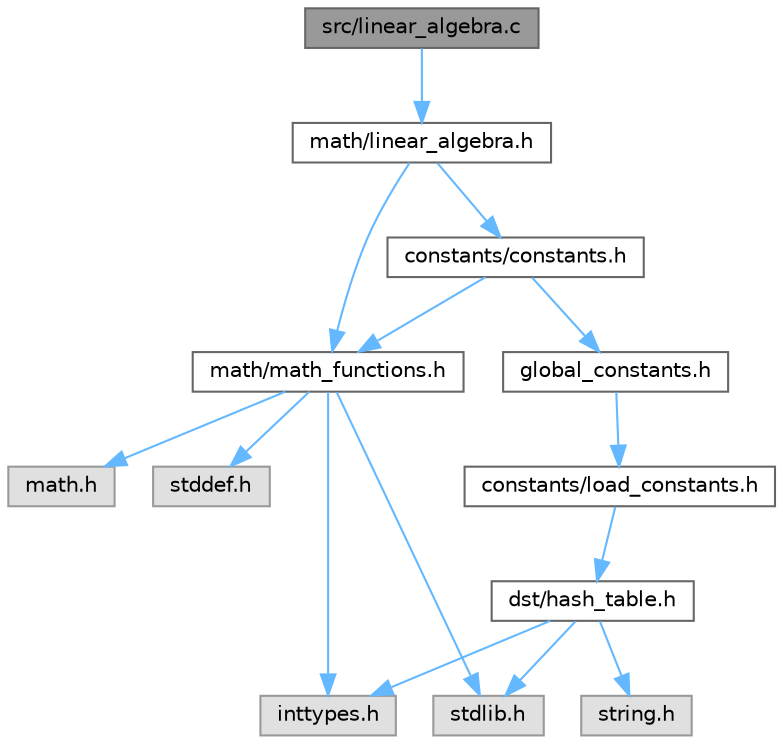 digraph "src/linear_algebra.c"
{
 // LATEX_PDF_SIZE
  bgcolor="transparent";
  edge [fontname=Helvetica,fontsize=10,labelfontname=Helvetica,labelfontsize=10];
  node [fontname=Helvetica,fontsize=10,shape=box,height=0.2,width=0.4];
  Node1 [id="Node000001",label="src/linear_algebra.c",height=0.2,width=0.4,color="gray40", fillcolor="grey60", style="filled", fontcolor="black",tooltip=" "];
  Node1 -> Node2 [id="edge29_Node000001_Node000002",color="steelblue1",style="solid",tooltip=" "];
  Node2 [id="Node000002",label="math/linear_algebra.h",height=0.2,width=0.4,color="grey40", fillcolor="white", style="filled",URL="$da/d1e/a00149.html",tooltip=" "];
  Node2 -> Node3 [id="edge30_Node000002_Node000003",color="steelblue1",style="solid",tooltip=" "];
  Node3 [id="Node000003",label="constants/constants.h",height=0.2,width=0.4,color="grey40", fillcolor="white", style="filled",URL="$d9/db6/a00146.html",tooltip=" "];
  Node3 -> Node4 [id="edge31_Node000003_Node000004",color="steelblue1",style="solid",tooltip=" "];
  Node4 [id="Node000004",label="math/math_functions.h",height=0.2,width=0.4,color="grey40", fillcolor="white", style="filled",URL="$d7/d9a/a00152.html",tooltip=" "];
  Node4 -> Node5 [id="edge32_Node000004_Node000005",color="steelblue1",style="solid",tooltip=" "];
  Node5 [id="Node000005",label="stdlib.h",height=0.2,width=0.4,color="grey60", fillcolor="#E0E0E0", style="filled",tooltip=" "];
  Node4 -> Node6 [id="edge33_Node000004_Node000006",color="steelblue1",style="solid",tooltip=" "];
  Node6 [id="Node000006",label="math.h",height=0.2,width=0.4,color="grey60", fillcolor="#E0E0E0", style="filled",tooltip=" "];
  Node4 -> Node7 [id="edge34_Node000004_Node000007",color="steelblue1",style="solid",tooltip=" "];
  Node7 [id="Node000007",label="inttypes.h",height=0.2,width=0.4,color="grey60", fillcolor="#E0E0E0", style="filled",tooltip=" "];
  Node4 -> Node8 [id="edge35_Node000004_Node000008",color="steelblue1",style="solid",tooltip=" "];
  Node8 [id="Node000008",label="stddef.h",height=0.2,width=0.4,color="grey60", fillcolor="#E0E0E0", style="filled",tooltip=" "];
  Node3 -> Node9 [id="edge36_Node000003_Node000009",color="steelblue1",style="solid",tooltip=" "];
  Node9 [id="Node000009",label="global_constants.h",height=0.2,width=0.4,color="grey40", fillcolor="white", style="filled",URL="$d2/df5/a00137.html",tooltip=" "];
  Node9 -> Node10 [id="edge37_Node000009_Node000010",color="steelblue1",style="solid",tooltip=" "];
  Node10 [id="Node000010",label="constants/load_constants.h",height=0.2,width=0.4,color="grey40", fillcolor="white", style="filled",URL="$d7/dce/a00143.html",tooltip=" "];
  Node10 -> Node11 [id="edge38_Node000010_Node000011",color="steelblue1",style="solid",tooltip=" "];
  Node11 [id="Node000011",label="dst/hash_table.h",height=0.2,width=0.4,color="grey40", fillcolor="white", style="filled",URL="$df/d6a/a00119.html",tooltip=" "];
  Node11 -> Node5 [id="edge39_Node000011_Node000005",color="steelblue1",style="solid",tooltip=" "];
  Node11 -> Node7 [id="edge40_Node000011_Node000007",color="steelblue1",style="solid",tooltip=" "];
  Node11 -> Node12 [id="edge41_Node000011_Node000012",color="steelblue1",style="solid",tooltip=" "];
  Node12 [id="Node000012",label="string.h",height=0.2,width=0.4,color="grey60", fillcolor="#E0E0E0", style="filled",tooltip=" "];
  Node2 -> Node4 [id="edge42_Node000002_Node000004",color="steelblue1",style="solid",tooltip=" "];
}
